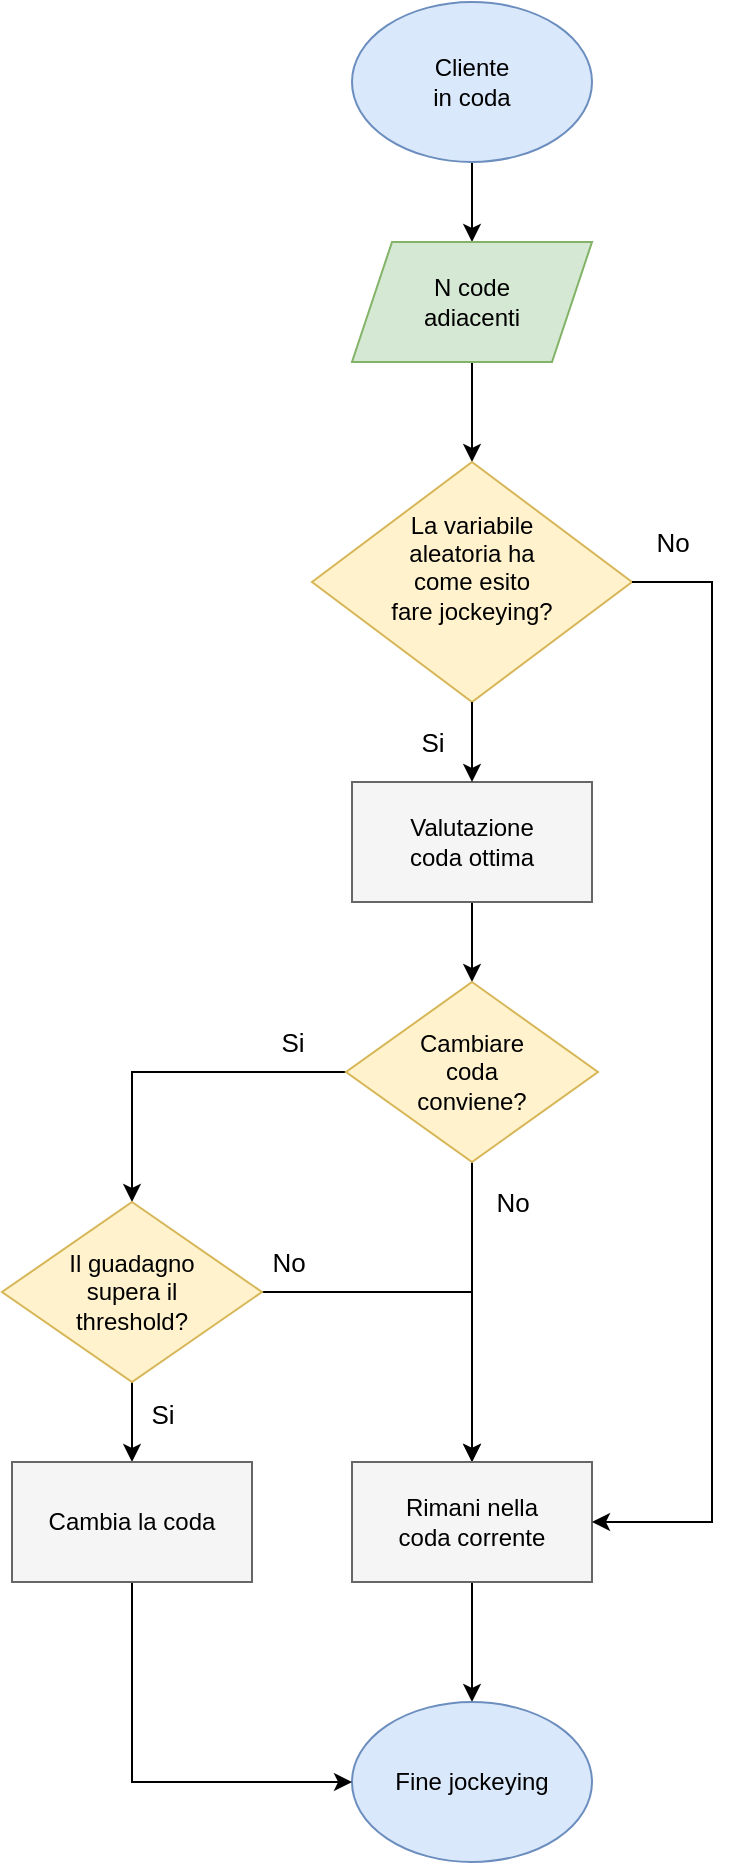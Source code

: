 <mxfile version="14.9.3" type="device"><diagram id="NS3CU-F8-X4yPr3wV_mp" name="Page-1"><mxGraphModel dx="1554" dy="969" grid="1" gridSize="10" guides="1" tooltips="1" connect="1" arrows="1" fold="1" page="1" pageScale="1" pageWidth="827" pageHeight="1169" math="0" shadow="0"><root><mxCell id="0"/><mxCell id="1" parent="0"/><mxCell id="wH-x_Tq1mVX27meLTxCh-3" style="edgeStyle=orthogonalEdgeStyle;rounded=0;orthogonalLoop=1;jettySize=auto;html=1;exitX=0.5;exitY=1;exitDx=0;exitDy=0;entryX=0.5;entryY=0;entryDx=0;entryDy=0;fontColor=#000000;" parent="1" source="wH-x_Tq1mVX27meLTxCh-1" target="wH-x_Tq1mVX27meLTxCh-2" edge="1"><mxGeometry relative="1" as="geometry"/></mxCell><mxCell id="wH-x_Tq1mVX27meLTxCh-1" value="Cliente&lt;br&gt;in coda" style="ellipse;whiteSpace=wrap;html=1;fillColor=#dae8fc;strokeColor=#6c8ebf;" parent="1" vertex="1"><mxGeometry x="190" width="120" height="80" as="geometry"/></mxCell><mxCell id="wH-x_Tq1mVX27meLTxCh-7" style="edgeStyle=orthogonalEdgeStyle;rounded=0;orthogonalLoop=1;jettySize=auto;html=1;exitX=0.5;exitY=1;exitDx=0;exitDy=0;fontColor=#000000;entryX=0.5;entryY=0;entryDx=0;entryDy=0;" parent="1" source="wH-x_Tq1mVX27meLTxCh-2" target="3" edge="1"><mxGeometry relative="1" as="geometry"><mxPoint x="250" y="320" as="targetPoint"/></mxGeometry></mxCell><mxCell id="wH-x_Tq1mVX27meLTxCh-2" value="N code&lt;br&gt;adiacenti" style="shape=parallelogram;perimeter=parallelogramPerimeter;whiteSpace=wrap;html=1;fixedSize=1;fillColor=#d5e8d4;strokeColor=#82b366;fontColor=#000000;" parent="1" vertex="1"><mxGeometry x="190" y="120" width="120" height="60" as="geometry"/></mxCell><mxCell id="wH-x_Tq1mVX27meLTxCh-9" style="edgeStyle=orthogonalEdgeStyle;rounded=0;orthogonalLoop=1;jettySize=auto;html=1;exitX=0.5;exitY=1;exitDx=0;exitDy=0;fontColor=#000000;entryX=0.5;entryY=0;entryDx=0;entryDy=0;" parent="1" source="wH-x_Tq1mVX27meLTxCh-6" target="wH-x_Tq1mVX27meLTxCh-8" edge="1"><mxGeometry relative="1" as="geometry"><mxPoint x="530" y="520" as="targetPoint"/></mxGeometry></mxCell><mxCell id="wH-x_Tq1mVX27meLTxCh-6" value="Valutazione&lt;br&gt;coda ottima" style="rounded=0;whiteSpace=wrap;html=1;fillColor=#f5f5f5;strokeColor=#666666;fontColor=#000000;" parent="1" vertex="1"><mxGeometry x="190" y="390" width="120" height="60" as="geometry"/></mxCell><mxCell id="wH-x_Tq1mVX27meLTxCh-12" value="&lt;font color=&quot;#000000&quot; style=&quot;font-size: 13px&quot;&gt;Si&lt;/font&gt;" style="edgeStyle=orthogonalEdgeStyle;rounded=0;orthogonalLoop=1;jettySize=auto;html=1;exitX=0;exitY=0.5;exitDx=0;exitDy=0;entryX=0.5;entryY=0;entryDx=0;entryDy=0;fontColor=#FFFFFF;" parent="1" source="wH-x_Tq1mVX27meLTxCh-8" target="wH-x_Tq1mVX27meLTxCh-11" edge="1"><mxGeometry x="-0.686" y="-15" relative="1" as="geometry"><mxPoint as="offset"/></mxGeometry></mxCell><mxCell id="wH-x_Tq1mVX27meLTxCh-14" value="&lt;font color=&quot;#000000&quot; style=&quot;font-size: 13px&quot;&gt;No&lt;/font&gt;" style="edgeStyle=orthogonalEdgeStyle;rounded=0;orthogonalLoop=1;jettySize=auto;html=1;exitX=0.5;exitY=1;exitDx=0;exitDy=0;entryX=0.5;entryY=0;entryDx=0;entryDy=0;fontColor=#FFFFFF;" parent="1" source="wH-x_Tq1mVX27meLTxCh-8" target="wH-x_Tq1mVX27meLTxCh-13" edge="1"><mxGeometry x="-0.733" y="20" relative="1" as="geometry"><mxPoint as="offset"/></mxGeometry></mxCell><mxCell id="wH-x_Tq1mVX27meLTxCh-8" value="Cambiare&lt;br&gt;coda&lt;br&gt;conviene?" style="rhombus;whiteSpace=wrap;html=1;fillColor=#fff2cc;strokeColor=#d6b656;fontColor=#000000;" parent="1" vertex="1"><mxGeometry x="187" y="490" width="126" height="90" as="geometry"/></mxCell><mxCell id="wH-x_Tq1mVX27meLTxCh-15" value="&lt;font color=&quot;#000000&quot; style=&quot;font-size: 13px&quot;&gt;No&lt;/font&gt;" style="edgeStyle=orthogonalEdgeStyle;rounded=0;orthogonalLoop=1;jettySize=auto;html=1;exitX=1;exitY=0.5;exitDx=0;exitDy=0;entryX=0.5;entryY=0;entryDx=0;entryDy=0;fontColor=#FFFFFF;" parent="1" source="wH-x_Tq1mVX27meLTxCh-11" target="wH-x_Tq1mVX27meLTxCh-13" edge="1"><mxGeometry x="-0.864" y="15" relative="1" as="geometry"><mxPoint as="offset"/></mxGeometry></mxCell><mxCell id="wH-x_Tq1mVX27meLTxCh-17" value="&lt;font color=&quot;#000000&quot; style=&quot;font-size: 13px&quot;&gt;Si&lt;/font&gt;" style="edgeStyle=orthogonalEdgeStyle;rounded=0;orthogonalLoop=1;jettySize=auto;html=1;exitX=0.5;exitY=1;exitDx=0;exitDy=0;entryX=0.5;entryY=0;entryDx=0;entryDy=0;fontColor=#FFFFFF;" parent="1" source="wH-x_Tq1mVX27meLTxCh-11" target="wH-x_Tq1mVX27meLTxCh-20" edge="1"><mxGeometry x="-0.2" y="15" relative="1" as="geometry"><mxPoint as="offset"/><mxPoint x="80" y="740" as="targetPoint"/></mxGeometry></mxCell><mxCell id="wH-x_Tq1mVX27meLTxCh-11" value="Il guadagno&lt;br&gt;supera il&lt;br&gt;threshold?" style="rhombus;whiteSpace=wrap;html=1;fillColor=#fff2cc;strokeColor=#d6b656;fontColor=#000000;" parent="1" vertex="1"><mxGeometry x="15" y="600" width="130" height="90" as="geometry"/></mxCell><mxCell id="wH-x_Tq1mVX27meLTxCh-23" style="edgeStyle=orthogonalEdgeStyle;rounded=0;orthogonalLoop=1;jettySize=auto;html=1;exitX=0.5;exitY=1;exitDx=0;exitDy=0;entryX=0.5;entryY=0;entryDx=0;entryDy=0;fontColor=#FFFFFF;" parent="1" source="wH-x_Tq1mVX27meLTxCh-13" target="wH-x_Tq1mVX27meLTxCh-19" edge="1"><mxGeometry relative="1" as="geometry"/></mxCell><mxCell id="wH-x_Tq1mVX27meLTxCh-13" value="Rimani nella&lt;br&gt;coda corrente" style="rounded=0;whiteSpace=wrap;html=1;fillColor=#f5f5f5;strokeColor=#666666;fontColor=#000000;" parent="1" vertex="1"><mxGeometry x="190" y="730" width="120" height="60" as="geometry"/></mxCell><mxCell id="wH-x_Tq1mVX27meLTxCh-19" value="Fine jockeying" style="ellipse;whiteSpace=wrap;html=1;fillColor=#dae8fc;strokeColor=#6c8ebf;fontColor=#000000;" parent="1" vertex="1"><mxGeometry x="190" y="850" width="120" height="80" as="geometry"/></mxCell><mxCell id="wH-x_Tq1mVX27meLTxCh-22" style="edgeStyle=orthogonalEdgeStyle;rounded=0;orthogonalLoop=1;jettySize=auto;html=1;exitX=0.5;exitY=1;exitDx=0;exitDy=0;entryX=0;entryY=0.5;entryDx=0;entryDy=0;fontColor=#FFFFFF;" parent="1" source="wH-x_Tq1mVX27meLTxCh-20" target="wH-x_Tq1mVX27meLTxCh-19" edge="1"><mxGeometry relative="1" as="geometry"/></mxCell><mxCell id="wH-x_Tq1mVX27meLTxCh-20" value="Cambia la coda" style="rounded=0;whiteSpace=wrap;html=1;fillColor=#f5f5f5;strokeColor=#666666;fontColor=#000000;" parent="1" vertex="1"><mxGeometry x="20" y="730" width="120" height="60" as="geometry"/></mxCell><mxCell id="3" value="La variabile&lt;br&gt;aleatoria ha&lt;br&gt;come esito&lt;br&gt;fare jockeying?&lt;br&gt;&lt;span style=&quot;font-family: monospace; font-size: 0px;&quot;&gt;%3CmxGraphModel%3E%3Croot%3E%3CmxCell%20id%3D%220%22%2F%3E%3CmxCell%20id%3D%221%22%20parent%3D%220%22%2F%3E%3CmxCell%20id%3D%222%22%20value%3D%22Il%20guadagno%26lt%3Bbr%26gt%3Bsupera%20il%26lt%3Bbr%26gt%3Bthreshold%22%20style%3D%22rhombus%3BwhiteSpace%3Dwrap%3Bhtml%3D1%3BfillColor%3D%23fff2cc%3BstrokeColor%3D%23d6b656%3B%22%20vertex%3D%221%22%20parent%3D%221%22%3E%3CmxGeometry%20x%3D%22190%22%20y%3D%22420%22%20width%3D%22130%22%20height%3D%2290%22%20as%3D%22geometry%22%2F%3E%3C%2FmxCell%3E%3C%2Froot%3E%3C%2FmxGraphModel%3E&lt;/span&gt;" style="rhombus;whiteSpace=wrap;html=1;fillColor=#fff2cc;strokeColor=#d6b656;fontColor=#000000;" parent="1" vertex="1"><mxGeometry x="170" y="230" width="160" height="120" as="geometry"/></mxCell><mxCell id="5" value="&lt;font color=&quot;#000000&quot; style=&quot;font-size: 13px;&quot;&gt;Si&lt;br style=&quot;font-size: 13px;&quot;&gt;&lt;/font&gt;" style="edgeStyle=orthogonalEdgeStyle;rounded=0;orthogonalLoop=1;jettySize=auto;html=1;exitX=0.5;exitY=1;exitDx=0;exitDy=0;fontColor=#FFFFFF;entryX=0.5;entryY=0;entryDx=0;entryDy=0;fontSize=13;" parent="1" source="3" target="wH-x_Tq1mVX27meLTxCh-6" edge="1"><mxGeometry y="-20" relative="1" as="geometry"><mxPoint as="offset"/><mxPoint x="197" y="775" as="sourcePoint"/><mxPoint x="250" y="570" as="targetPoint"/></mxGeometry></mxCell><mxCell id="6" value="&lt;font color=&quot;#000000&quot; style=&quot;font-size: 13px&quot;&gt;No&lt;br&gt;&lt;/font&gt;" style="edgeStyle=orthogonalEdgeStyle;rounded=0;orthogonalLoop=1;jettySize=auto;html=1;fontColor=#FFFFFF;exitX=1;exitY=0.5;exitDx=0;exitDy=0;entryX=1;entryY=0.5;entryDx=0;entryDy=0;" parent="1" source="3" target="wH-x_Tq1mVX27meLTxCh-13" edge="1"><mxGeometry x="-0.93" y="20" relative="1" as="geometry"><mxPoint as="offset"/><mxPoint x="520" y="630" as="sourcePoint"/><mxPoint x="420" y="230" as="targetPoint"/><Array as="points"><mxPoint x="370" y="290"/><mxPoint x="370" y="760"/></Array></mxGeometry></mxCell></root></mxGraphModel></diagram></mxfile>